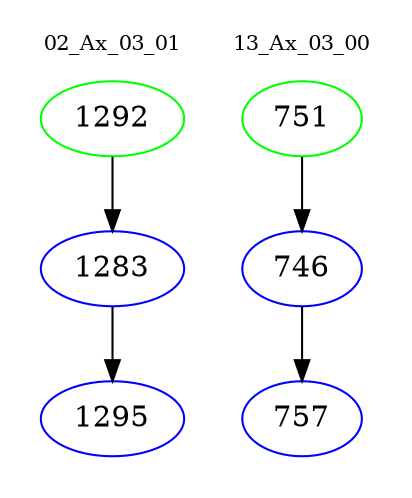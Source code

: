 digraph{
subgraph cluster_0 {
color = white
label = "02_Ax_03_01";
fontsize=10;
T0_1292 [label="1292", color="green"]
T0_1292 -> T0_1283 [color="black"]
T0_1283 [label="1283", color="blue"]
T0_1283 -> T0_1295 [color="black"]
T0_1295 [label="1295", color="blue"]
}
subgraph cluster_1 {
color = white
label = "13_Ax_03_00";
fontsize=10;
T1_751 [label="751", color="green"]
T1_751 -> T1_746 [color="black"]
T1_746 [label="746", color="blue"]
T1_746 -> T1_757 [color="black"]
T1_757 [label="757", color="blue"]
}
}
